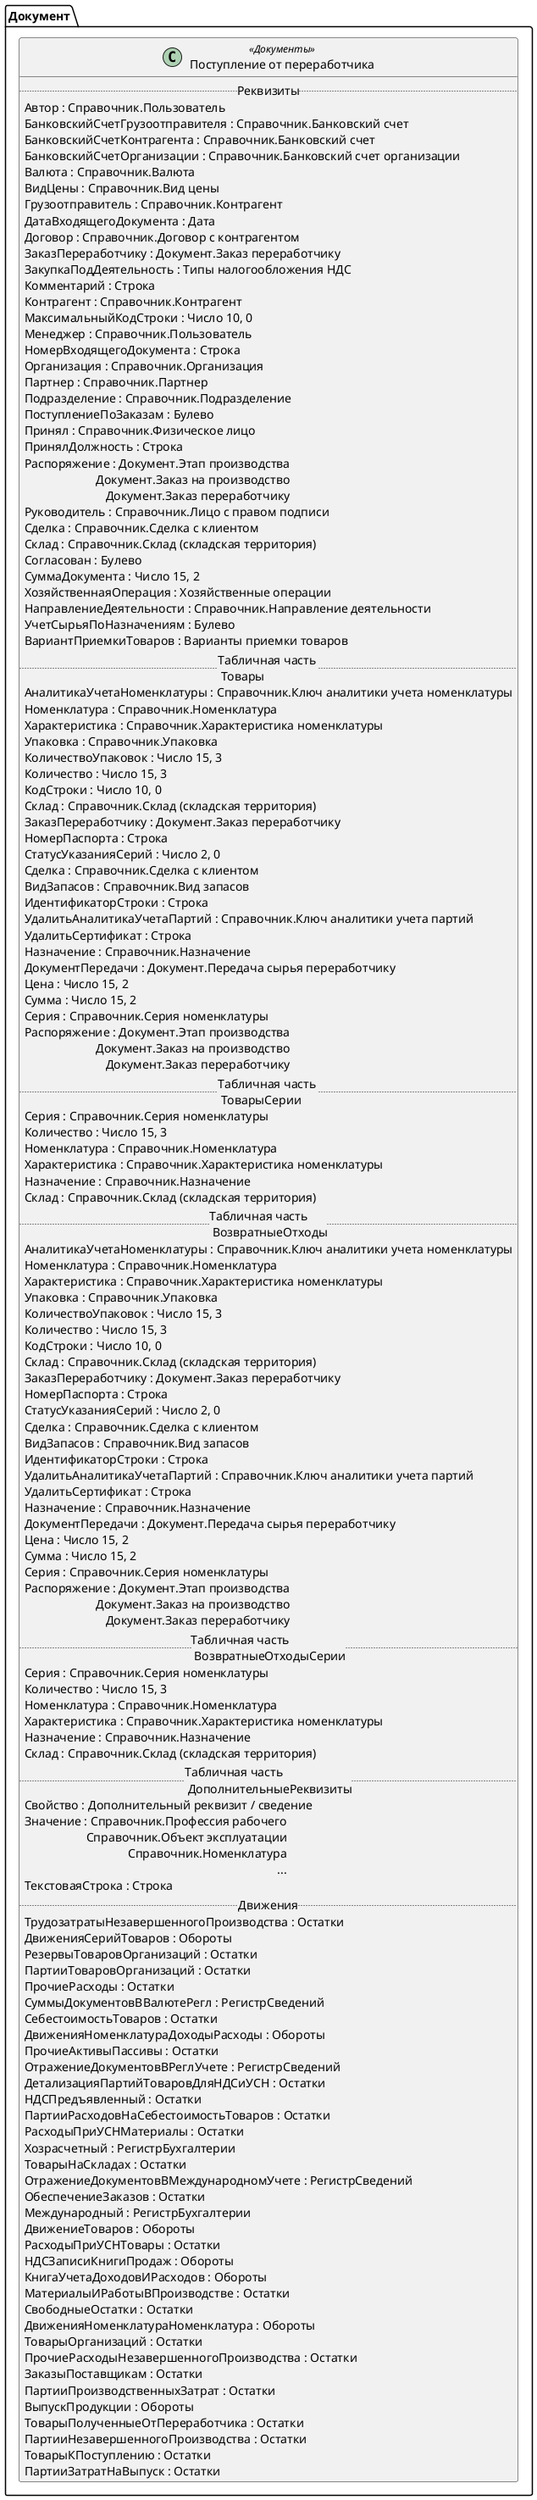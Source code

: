 ﻿@startuml ПоступлениеОтПереработчика
'!include templates.wsd
'..\include templates.wsd
class Документ.ПоступлениеОтПереработчика as "Поступление от переработчика" <<Документы>>
{
..Реквизиты..
Автор : Справочник.Пользователь
БанковскийСчетГрузоотправителя : Справочник.Банковский счет
БанковскийСчетКонтрагента : Справочник.Банковский счет
БанковскийСчетОрганизации : Справочник.Банковский счет организации
Валюта : Справочник.Валюта
ВидЦены : Справочник.Вид цены
Грузоотправитель : Справочник.Контрагент
ДатаВходящегоДокумента : Дата
Договор : Справочник.Договор с контрагентом
ЗаказПереработчику : Документ.Заказ переработчику
ЗакупкаПодДеятельность : Типы налогообложения НДС
Комментарий : Строка
Контрагент : Справочник.Контрагент
МаксимальныйКодСтроки : Число 10, 0
Менеджер : Справочник.Пользователь
НомерВходящегоДокумента : Строка
Организация : Справочник.Организация
Партнер : Справочник.Партнер
Подразделение : Справочник.Подразделение
ПоступлениеПоЗаказам : Булево
Принял : Справочник.Физическое лицо
ПринялДолжность : Строка
Распоряжение : Документ.Этап производства\rДокумент.Заказ на производство\rДокумент.Заказ переработчику
Руководитель : Справочник.Лицо с правом подписи
Сделка : Справочник.Сделка с клиентом
Склад : Справочник.Склад (складская территория)
Согласован : Булево
СуммаДокумента : Число 15, 2
ХозяйственнаяОперация : Хозяйственные операции
НаправлениеДеятельности : Справочник.Направление деятельности
УчетСырьяПоНазначениям : Булево
ВариантПриемкиТоваров : Варианты приемки товаров
..Табличная часть \n Товары..
АналитикаУчетаНоменклатуры : Справочник.Ключ аналитики учета номенклатуры
Номенклатура : Справочник.Номенклатура
Характеристика : Справочник.Характеристика номенклатуры
Упаковка : Справочник.Упаковка
КоличествоУпаковок : Число 15, 3
Количество : Число 15, 3
КодСтроки : Число 10, 0
Склад : Справочник.Склад (складская территория)
ЗаказПереработчику : Документ.Заказ переработчику
НомерПаспорта : Строка
СтатусУказанияСерий : Число 2, 0
Сделка : Справочник.Сделка с клиентом
ВидЗапасов : Справочник.Вид запасов
ИдентификаторСтроки : Строка
УдалитьАналитикаУчетаПартий : Справочник.Ключ аналитики учета партий
УдалитьСертификат : Строка
Назначение : Справочник.Назначение
ДокументПередачи : Документ.Передача сырья переработчику
Цена : Число 15, 2
Сумма : Число 15, 2
Серия : Справочник.Серия номенклатуры
Распоряжение : Документ.Этап производства\rДокумент.Заказ на производство\rДокумент.Заказ переработчику
..Табличная часть \n ТоварыСерии..
Серия : Справочник.Серия номенклатуры
Количество : Число 15, 3
Номенклатура : Справочник.Номенклатура
Характеристика : Справочник.Характеристика номенклатуры
Назначение : Справочник.Назначение
Склад : Справочник.Склад (складская территория)
..Табличная часть \n ВозвратныеОтходы..
АналитикаУчетаНоменклатуры : Справочник.Ключ аналитики учета номенклатуры
Номенклатура : Справочник.Номенклатура
Характеристика : Справочник.Характеристика номенклатуры
Упаковка : Справочник.Упаковка
КоличествоУпаковок : Число 15, 3
Количество : Число 15, 3
КодСтроки : Число 10, 0
Склад : Справочник.Склад (складская территория)
ЗаказПереработчику : Документ.Заказ переработчику
НомерПаспорта : Строка
СтатусУказанияСерий : Число 2, 0
Сделка : Справочник.Сделка с клиентом
ВидЗапасов : Справочник.Вид запасов
ИдентификаторСтроки : Строка
УдалитьАналитикаУчетаПартий : Справочник.Ключ аналитики учета партий
УдалитьСертификат : Строка
Назначение : Справочник.Назначение
ДокументПередачи : Документ.Передача сырья переработчику
Цена : Число 15, 2
Сумма : Число 15, 2
Серия : Справочник.Серия номенклатуры
Распоряжение : Документ.Этап производства\rДокумент.Заказ на производство\rДокумент.Заказ переработчику
..Табличная часть \n ВозвратныеОтходыСерии..
Серия : Справочник.Серия номенклатуры
Количество : Число 15, 3
Номенклатура : Справочник.Номенклатура
Характеристика : Справочник.Характеристика номенклатуры
Назначение : Справочник.Назначение
Склад : Справочник.Склад (складская территория)
..Табличная часть \n ДополнительныеРеквизиты..
Свойство : Дополнительный реквизит / сведение
Значение : Справочник.Профессия рабочего\rСправочник.Объект эксплуатации\rСправочник.Номенклатура\r...
ТекстоваяСтрока : Строка
..Движения..
ТрудозатратыНезавершенногоПроизводства : Остатки
ДвиженияСерийТоваров : Обороты
РезервыТоваровОрганизаций : Остатки
ПартииТоваровОрганизаций : Остатки
ПрочиеРасходы : Остатки
СуммыДокументовВВалютеРегл : РегистрСведений
СебестоимостьТоваров : Остатки
ДвиженияНоменклатураДоходыРасходы : Обороты
ПрочиеАктивыПассивы : Остатки
ОтражениеДокументовВРеглУчете : РегистрСведений
ДетализацияПартийТоваровДляНДСиУСН : Остатки
НДСПредъявленный : Остатки
ПартииРасходовНаСебестоимостьТоваров : Остатки
РасходыПриУСНМатериалы : Остатки
Хозрасчетный : РегистрБухгалтерии
ТоварыНаСкладах : Остатки
ОтражениеДокументовВМеждународномУчете : РегистрСведений
ОбеспечениеЗаказов : Остатки
Международный : РегистрБухгалтерии
ДвижениеТоваров : Обороты
РасходыПриУСНТовары : Остатки
НДСЗаписиКнигиПродаж : Обороты
КнигаУчетаДоходовИРасходов : Обороты
МатериалыИРаботыВПроизводстве : Остатки
СвободныеОстатки : Остатки
ДвиженияНоменклатураНоменклатура : Обороты
ТоварыОрганизаций : Остатки
ПрочиеРасходыНезавершенногоПроизводства : Остатки
ЗаказыПоставщикам : Остатки
ПартииПроизводственныхЗатрат : Остатки
ВыпускПродукции : Обороты
ТоварыПолученныеОтПереработчика : Остатки
ПартииНезавершенногоПроизводства : Остатки
ТоварыКПоступлению : Остатки
ПартииЗатратНаВыпуск : Остатки
}
@enduml
